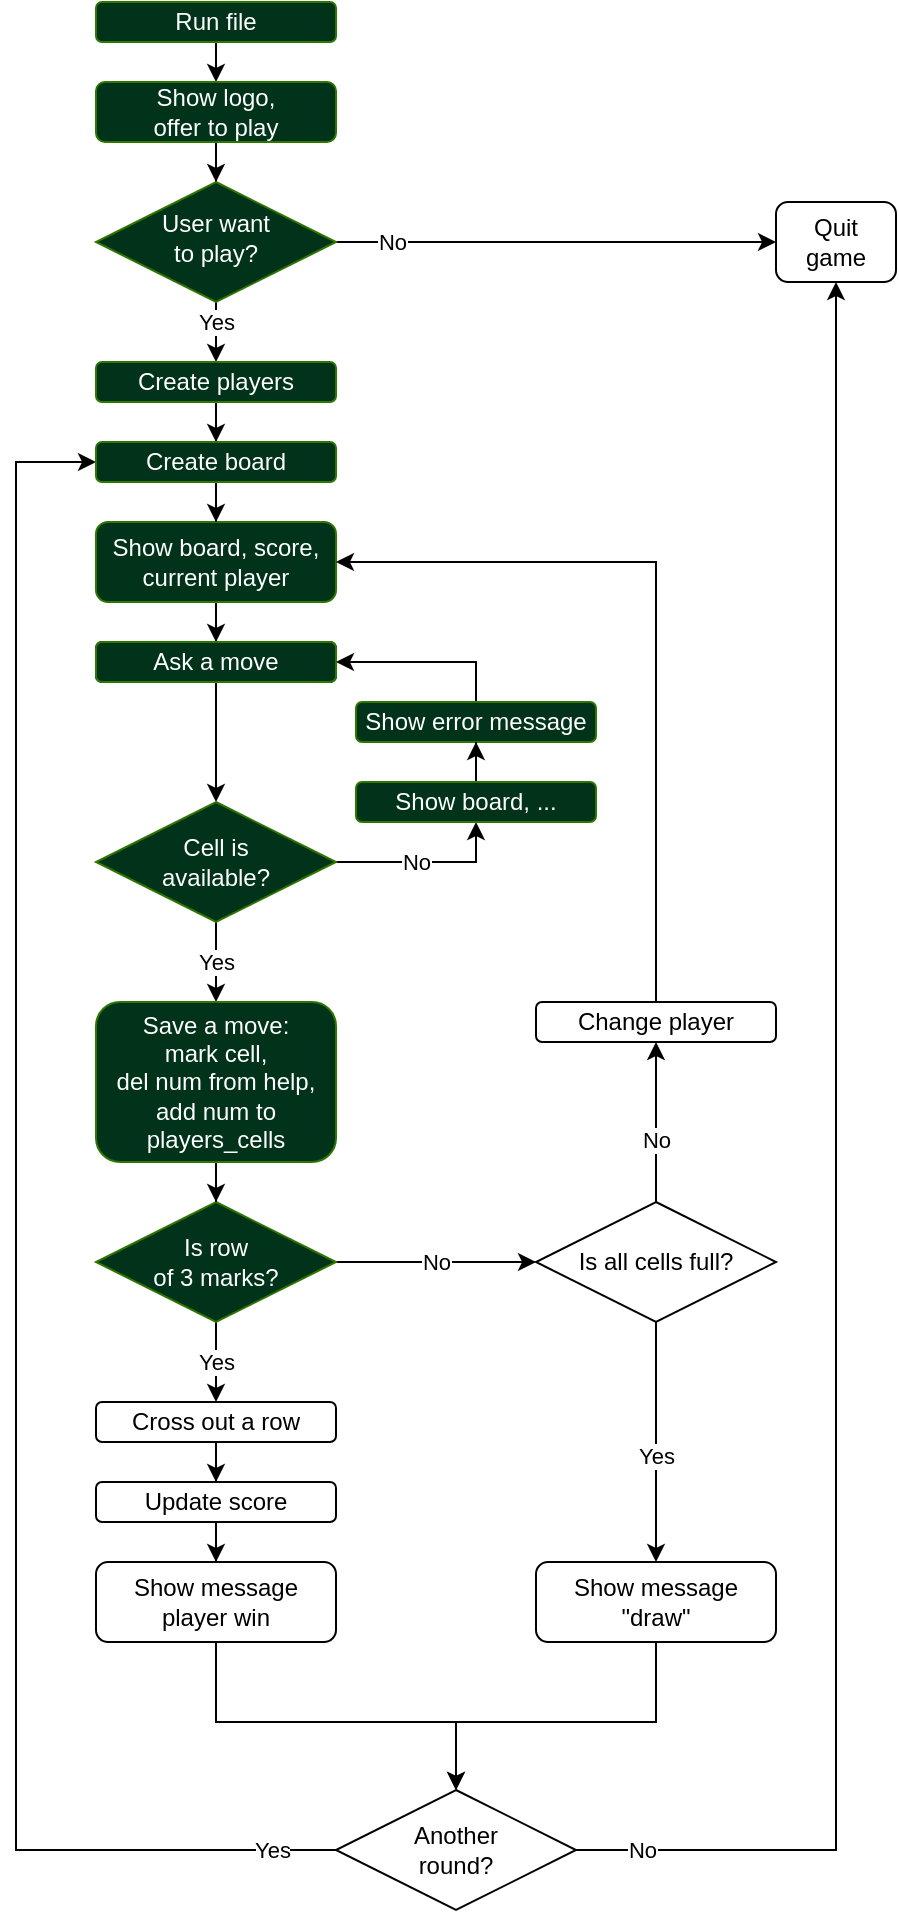 <mxfile version="13.7.9" type="embed"><diagram id="C5RBs43oDa-KdzZeNtuy" name="Page-1"><mxGraphModel dx="306" dy="1110" grid="1" gridSize="10" guides="1" tooltips="1" connect="1" arrows="1" fold="1" page="0" pageScale="1" pageWidth="827" pageHeight="1169" math="0" shadow="0"><root><mxCell id="WIyWlLk6GJQsqaUBKTNV-0"/><mxCell id="WIyWlLk6GJQsqaUBKTNV-1" parent="WIyWlLk6GJQsqaUBKTNV-0"/><mxCell id="1" value="" style="edgeStyle=orthogonalEdgeStyle;rounded=0;orthogonalLoop=1;jettySize=auto;html=1;entryX=0.5;entryY=0;entryDx=0;entryDy=0;exitX=0.5;exitY=1;exitDx=0;exitDy=0;" parent="WIyWlLk6GJQsqaUBKTNV-1" source="0" target="WIyWlLk6GJQsqaUBKTNV-3" edge="1"><mxGeometry relative="1" as="geometry"/></mxCell><mxCell id="7" value="" style="edgeStyle=orthogonalEdgeStyle;rounded=0;orthogonalLoop=1;jettySize=auto;html=1;" parent="WIyWlLk6GJQsqaUBKTNV-1" source="WIyWlLk6GJQsqaUBKTNV-3" target="WIyWlLk6GJQsqaUBKTNV-6" edge="1"><mxGeometry relative="1" as="geometry"/></mxCell><mxCell id="WIyWlLk6GJQsqaUBKTNV-3" value="Show logo,&lt;br&gt;offer to play" style="rounded=1;whiteSpace=wrap;html=1;fontSize=12;glass=0;strokeWidth=1;shadow=0;strokeColor=#2D7600;fontColor=#ffffff;fillColor=#00331A;" parent="WIyWlLk6GJQsqaUBKTNV-1" vertex="1"><mxGeometry x="280" y="20" width="120" height="30" as="geometry"/></mxCell><mxCell id="8" value="No" style="edgeStyle=orthogonalEdgeStyle;rounded=0;orthogonalLoop=1;jettySize=auto;html=1;" parent="WIyWlLk6GJQsqaUBKTNV-1" source="WIyWlLk6GJQsqaUBKTNV-6" target="WIyWlLk6GJQsqaUBKTNV-7" edge="1"><mxGeometry x="-0.75" relative="1" as="geometry"><mxPoint as="offset"/></mxGeometry></mxCell><mxCell id="92" value="Yes" style="edgeStyle=orthogonalEdgeStyle;rounded=0;orthogonalLoop=1;jettySize=auto;html=1;entryX=0.5;entryY=0;entryDx=0;entryDy=0;" parent="WIyWlLk6GJQsqaUBKTNV-1" source="WIyWlLk6GJQsqaUBKTNV-6" target="90" edge="1"><mxGeometry x="0.2" relative="1" as="geometry"><mxPoint as="offset"/></mxGeometry></mxCell><mxCell id="WIyWlLk6GJQsqaUBKTNV-6" value="User want &lt;br&gt;to play?" style="rhombus;whiteSpace=wrap;html=1;shadow=0;fontFamily=Helvetica;fontSize=12;align=center;strokeWidth=1;spacing=6;spacingTop=-4;strokeColor=#2D7600;fontColor=#ffffff;fillColor=#00331A;" parent="WIyWlLk6GJQsqaUBKTNV-1" vertex="1"><mxGeometry x="280" y="70" width="120" height="60" as="geometry"/></mxCell><mxCell id="WIyWlLk6GJQsqaUBKTNV-7" value="Quit &lt;br&gt;game" style="rounded=1;whiteSpace=wrap;html=1;fontSize=12;glass=0;strokeWidth=1;shadow=0;" parent="WIyWlLk6GJQsqaUBKTNV-1" vertex="1"><mxGeometry x="620" y="80" width="60" height="40" as="geometry"/></mxCell><mxCell id="0" value="Run file" style="whiteSpace=wrap;html=1;rounded=1;shadow=0;strokeWidth=1;glass=0;strokeColor=#2D7600;fontColor=#ffffff;fillColor=#00331A;" parent="WIyWlLk6GJQsqaUBKTNV-1" vertex="1"><mxGeometry x="280" y="-20" width="120" height="20" as="geometry"/></mxCell><mxCell id="98" style="edgeStyle=orthogonalEdgeStyle;rounded=0;orthogonalLoop=1;jettySize=auto;html=1;entryX=0.5;entryY=0;entryDx=0;entryDy=0;" parent="WIyWlLk6GJQsqaUBKTNV-1" source="12" target="32" edge="1"><mxGeometry relative="1" as="geometry"/></mxCell><mxCell id="12" value="Show board, score,&lt;br&gt;current player" style="rounded=1;whiteSpace=wrap;html=1;shadow=0;strokeColor=#2D7600;fontColor=#ffffff;fillColor=#00331A;" parent="WIyWlLk6GJQsqaUBKTNV-1" vertex="1"><mxGeometry x="280" y="240" width="120" height="40" as="geometry"/></mxCell><mxCell id="96" style="edgeStyle=orthogonalEdgeStyle;rounded=0;orthogonalLoop=1;jettySize=auto;html=1;entryX=0.5;entryY=0;entryDx=0;entryDy=0;" parent="WIyWlLk6GJQsqaUBKTNV-1" source="90" target="95" edge="1"><mxGeometry relative="1" as="geometry"/></mxCell><mxCell id="90" value="Create players" style="rounded=1;whiteSpace=wrap;html=1;strokeColor=#2D7600;fontColor=#ffffff;fillColor=#00331A;" parent="WIyWlLk6GJQsqaUBKTNV-1" vertex="1"><mxGeometry x="280" y="160" width="120" height="20" as="geometry"/></mxCell><mxCell id="23" value="No" style="edgeStyle=orthogonalEdgeStyle;rounded=0;orthogonalLoop=1;jettySize=auto;html=1;entryX=0;entryY=0.5;entryDx=0;entryDy=0;" parent="WIyWlLk6GJQsqaUBKTNV-1" source="21" target="24" edge="1"><mxGeometry relative="1" as="geometry"><mxPoint x="440" y="610" as="targetPoint"/></mxGeometry></mxCell><mxCell id="109" value="Yes" style="edgeStyle=orthogonalEdgeStyle;rounded=0;orthogonalLoop=1;jettySize=auto;html=1;" edge="1" parent="WIyWlLk6GJQsqaUBKTNV-1" source="21" target="108"><mxGeometry relative="1" as="geometry"/></mxCell><mxCell id="21" value="Is row&lt;br&gt;of 3 marks?" style="rhombus;whiteSpace=wrap;html=1;strokeColor=#2D7600;fontColor=#ffffff;fillColor=#00331A;" parent="WIyWlLk6GJQsqaUBKTNV-1" vertex="1"><mxGeometry x="280" y="580" width="120" height="60" as="geometry"/></mxCell><mxCell id="27" value="No" style="edgeStyle=orthogonalEdgeStyle;rounded=0;orthogonalLoop=1;jettySize=auto;html=1;entryX=0.5;entryY=1;entryDx=0;entryDy=0;" parent="WIyWlLk6GJQsqaUBKTNV-1" source="24" target="100" edge="1"><mxGeometry x="-0.231" relative="1" as="geometry"><mxPoint x="560" y="540" as="targetPoint"/><Array as="points"/><mxPoint as="offset"/></mxGeometry></mxCell><mxCell id="68" value="Yes" style="edgeStyle=orthogonalEdgeStyle;rounded=0;orthogonalLoop=1;jettySize=auto;html=1;" parent="WIyWlLk6GJQsqaUBKTNV-1" source="24" target="67" edge="1"><mxGeometry x="0.111" relative="1" as="geometry"><mxPoint as="offset"/></mxGeometry></mxCell><mxCell id="24" value="Is all cells full?" style="rhombus;whiteSpace=wrap;html=1;" parent="WIyWlLk6GJQsqaUBKTNV-1" vertex="1"><mxGeometry x="500" y="580" width="120" height="60" as="geometry"/></mxCell><mxCell id="37" value="" style="edgeStyle=orthogonalEdgeStyle;rounded=0;orthogonalLoop=1;jettySize=auto;html=1;" parent="WIyWlLk6GJQsqaUBKTNV-1" source="32" target="36" edge="1"><mxGeometry relative="1" as="geometry"/></mxCell><mxCell id="32" value="Ask a move" style="whiteSpace=wrap;html=1;rounded=1;" parent="WIyWlLk6GJQsqaUBKTNV-1" vertex="1"><mxGeometry x="280" y="300" width="120" height="20" as="geometry"/></mxCell><mxCell id="140" value="Yes" style="edgeStyle=orthogonalEdgeStyle;rounded=0;orthogonalLoop=1;jettySize=auto;html=1;entryX=0.5;entryY=0;entryDx=0;entryDy=0;" edge="1" parent="WIyWlLk6GJQsqaUBKTNV-1" source="36" target="55"><mxGeometry relative="1" as="geometry"/></mxCell><mxCell id="145" value="No" style="edgeStyle=orthogonalEdgeStyle;rounded=0;orthogonalLoop=1;jettySize=auto;html=1;entryX=0.5;entryY=1;entryDx=0;entryDy=0;" edge="1" parent="WIyWlLk6GJQsqaUBKTNV-1" source="36" target="142"><mxGeometry x="-0.111" relative="1" as="geometry"><mxPoint as="offset"/></mxGeometry></mxCell><mxCell id="36" value="Cell is &lt;br&gt;available?" style="rhombus;whiteSpace=wrap;html=1;strokeColor=#2D7600;fontColor=#ffffff;fillColor=#00331A;" parent="WIyWlLk6GJQsqaUBKTNV-1" vertex="1"><mxGeometry x="280" y="380" width="120" height="60" as="geometry"/></mxCell><mxCell id="45" value="" style="edgeStyle=orthogonalEdgeStyle;rounded=0;orthogonalLoop=1;jettySize=auto;html=1;entryX=1;entryY=0.5;entryDx=0;entryDy=0;" parent="WIyWlLk6GJQsqaUBKTNV-1" source="39" target="32" edge="1"><mxGeometry relative="1" as="geometry"><mxPoint x="200" y="260" as="targetPoint"/><Array as="points"><mxPoint x="470" y="310"/></Array></mxGeometry></mxCell><mxCell id="39" value="Show error message" style="whiteSpace=wrap;html=1;rounded=1;strokeColor=#2D7600;fontColor=#ffffff;fillColor=#00331A;" parent="WIyWlLk6GJQsqaUBKTNV-1" vertex="1"><mxGeometry x="410" y="330" width="120" height="20" as="geometry"/></mxCell><mxCell id="64" value="" style="edgeStyle=orthogonalEdgeStyle;rounded=0;orthogonalLoop=1;jettySize=auto;html=1;entryX=1;entryY=0.5;entryDx=0;entryDy=0;exitX=0.5;exitY=0;exitDx=0;exitDy=0;" parent="WIyWlLk6GJQsqaUBKTNV-1" source="100" target="12" edge="1"><mxGeometry relative="1" as="geometry"><mxPoint x="500" y="340" as="targetPoint"/><mxPoint x="560" y="480" as="sourcePoint"/><Array as="points"><mxPoint x="560" y="260"/></Array></mxGeometry></mxCell><mxCell id="101" style="edgeStyle=orthogonalEdgeStyle;rounded=0;orthogonalLoop=1;jettySize=auto;html=1;entryX=0.5;entryY=0;entryDx=0;entryDy=0;" parent="WIyWlLk6GJQsqaUBKTNV-1" source="55" target="21" edge="1"><mxGeometry relative="1" as="geometry"/></mxCell><mxCell id="55" value="Save a move:&lt;br&gt;mark cell,&lt;br&gt;del num from help,&lt;br&gt;add num to players_cells" style="rounded=1;whiteSpace=wrap;html=1;strokeColor=#2D7600;fontColor=#ffffff;fillColor=#00331A;" parent="WIyWlLk6GJQsqaUBKTNV-1" vertex="1"><mxGeometry x="280" y="480" width="120" height="80" as="geometry"/></mxCell><mxCell id="82" value="" style="edgeStyle=orthogonalEdgeStyle;rounded=0;orthogonalLoop=1;jettySize=auto;html=1;" parent="WIyWlLk6GJQsqaUBKTNV-1" source="65" target="81" edge="1"><mxGeometry relative="1" as="geometry"/></mxCell><mxCell id="65" value="Update score" style="whiteSpace=wrap;html=1;rounded=1;" parent="WIyWlLk6GJQsqaUBKTNV-1" vertex="1"><mxGeometry x="280" y="720" width="120" height="20" as="geometry"/></mxCell><mxCell id="79" style="edgeStyle=orthogonalEdgeStyle;rounded=0;orthogonalLoop=1;jettySize=auto;html=1;entryX=0.5;entryY=0;entryDx=0;entryDy=0;" parent="WIyWlLk6GJQsqaUBKTNV-1" source="67" target="77" edge="1"><mxGeometry relative="1" as="geometry"><Array as="points"><mxPoint x="560" y="840"/><mxPoint x="460" y="840"/></Array></mxGeometry></mxCell><mxCell id="67" value="Show message&lt;br&gt;&quot;draw&quot;" style="whiteSpace=wrap;html=1;rounded=1;" parent="WIyWlLk6GJQsqaUBKTNV-1" vertex="1"><mxGeometry x="500" y="760" width="120" height="40" as="geometry"/></mxCell><mxCell id="80" value="No" style="edgeStyle=orthogonalEdgeStyle;rounded=0;orthogonalLoop=1;jettySize=auto;html=1;" parent="WIyWlLk6GJQsqaUBKTNV-1" source="77" target="WIyWlLk6GJQsqaUBKTNV-7" edge="1"><mxGeometry x="-0.929" relative="1" as="geometry"><mxPoint as="offset"/></mxGeometry></mxCell><mxCell id="84" value="Yes" style="edgeStyle=orthogonalEdgeStyle;rounded=0;orthogonalLoop=1;jettySize=auto;html=1;exitX=0;exitY=0.5;exitDx=0;exitDy=0;entryX=0;entryY=0.5;entryDx=0;entryDy=0;" parent="WIyWlLk6GJQsqaUBKTNV-1" source="77" target="95" edge="1"><mxGeometry x="-0.928" relative="1" as="geometry"><Array as="points"><mxPoint x="240" y="904"/><mxPoint x="240" y="210"/></Array><mxPoint x="240" y="210" as="targetPoint"/><mxPoint as="offset"/></mxGeometry></mxCell><mxCell id="77" value="Another &lt;br&gt;round?" style="rhombus;whiteSpace=wrap;html=1;" parent="WIyWlLk6GJQsqaUBKTNV-1" vertex="1"><mxGeometry x="400" y="874" width="120" height="60" as="geometry"/></mxCell><mxCell id="83" style="edgeStyle=orthogonalEdgeStyle;rounded=0;orthogonalLoop=1;jettySize=auto;html=1;" parent="WIyWlLk6GJQsqaUBKTNV-1" source="81" target="77" edge="1"><mxGeometry relative="1" as="geometry"><Array as="points"><mxPoint x="340" y="840"/><mxPoint x="460" y="840"/></Array></mxGeometry></mxCell><mxCell id="81" value="Show message&lt;br&gt;player win" style="whiteSpace=wrap;html=1;rounded=1;" parent="WIyWlLk6GJQsqaUBKTNV-1" vertex="1"><mxGeometry x="280" y="760" width="120" height="40" as="geometry"/></mxCell><mxCell id="97" style="edgeStyle=orthogonalEdgeStyle;rounded=0;orthogonalLoop=1;jettySize=auto;html=1;entryX=0.5;entryY=0;entryDx=0;entryDy=0;" parent="WIyWlLk6GJQsqaUBKTNV-1" source="95" target="12" edge="1"><mxGeometry relative="1" as="geometry"/></mxCell><mxCell id="95" value="Create board" style="rounded=1;whiteSpace=wrap;html=1;strokeColor=#2D7600;fontColor=#ffffff;fillColor=#00331A;" parent="WIyWlLk6GJQsqaUBKTNV-1" vertex="1"><mxGeometry x="280" y="200" width="120" height="20" as="geometry"/></mxCell><mxCell id="100" value="Change player" style="whiteSpace=wrap;html=1;rounded=1;" parent="WIyWlLk6GJQsqaUBKTNV-1" vertex="1"><mxGeometry x="500" y="480" width="120" height="20" as="geometry"/></mxCell><mxCell id="103" value="Ask a move" style="whiteSpace=wrap;html=1;rounded=1;strokeColor=#2D7600;fontColor=#ffffff;fillColor=#00331A;" parent="WIyWlLk6GJQsqaUBKTNV-1" vertex="1"><mxGeometry x="280" y="300" width="120" height="20" as="geometry"/></mxCell><mxCell id="111" style="edgeStyle=orthogonalEdgeStyle;rounded=0;orthogonalLoop=1;jettySize=auto;html=1;entryX=0.5;entryY=0;entryDx=0;entryDy=0;" edge="1" parent="WIyWlLk6GJQsqaUBKTNV-1" source="108" target="65"><mxGeometry relative="1" as="geometry"/></mxCell><mxCell id="108" value="Cross out a row" style="whiteSpace=wrap;html=1;rounded=1;" vertex="1" parent="WIyWlLk6GJQsqaUBKTNV-1"><mxGeometry x="280" y="680" width="120" height="20" as="geometry"/></mxCell><mxCell id="144" style="edgeStyle=orthogonalEdgeStyle;rounded=0;orthogonalLoop=1;jettySize=auto;html=1;entryX=0.5;entryY=1;entryDx=0;entryDy=0;" edge="1" parent="WIyWlLk6GJQsqaUBKTNV-1" source="142" target="39"><mxGeometry relative="1" as="geometry"/></mxCell><mxCell id="142" value="Show board, ..." style="whiteSpace=wrap;html=1;rounded=1;strokeColor=#2D7600;fontColor=#ffffff;fillColor=#00331A;" vertex="1" parent="WIyWlLk6GJQsqaUBKTNV-1"><mxGeometry x="410" y="370" width="120" height="20" as="geometry"/></mxCell></root></mxGraphModel></diagram></mxfile>